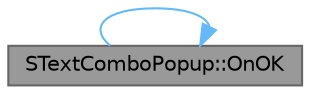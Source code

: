 digraph "STextComboPopup::OnOK"
{
 // INTERACTIVE_SVG=YES
 // LATEX_PDF_SIZE
  bgcolor="transparent";
  edge [fontname=Helvetica,fontsize=10,labelfontname=Helvetica,labelfontsize=10];
  node [fontname=Helvetica,fontsize=10,shape=box,height=0.2,width=0.4];
  rankdir="LR";
  Node1 [id="Node000001",label="STextComboPopup::OnOK",height=0.2,width=0.4,color="gray40", fillcolor="grey60", style="filled", fontcolor="black",tooltip="Called when 'OK' button is pressed."];
  Node1 -> Node1 [id="edge1_Node000001_Node000001",color="steelblue1",style="solid",tooltip=" "];
}

